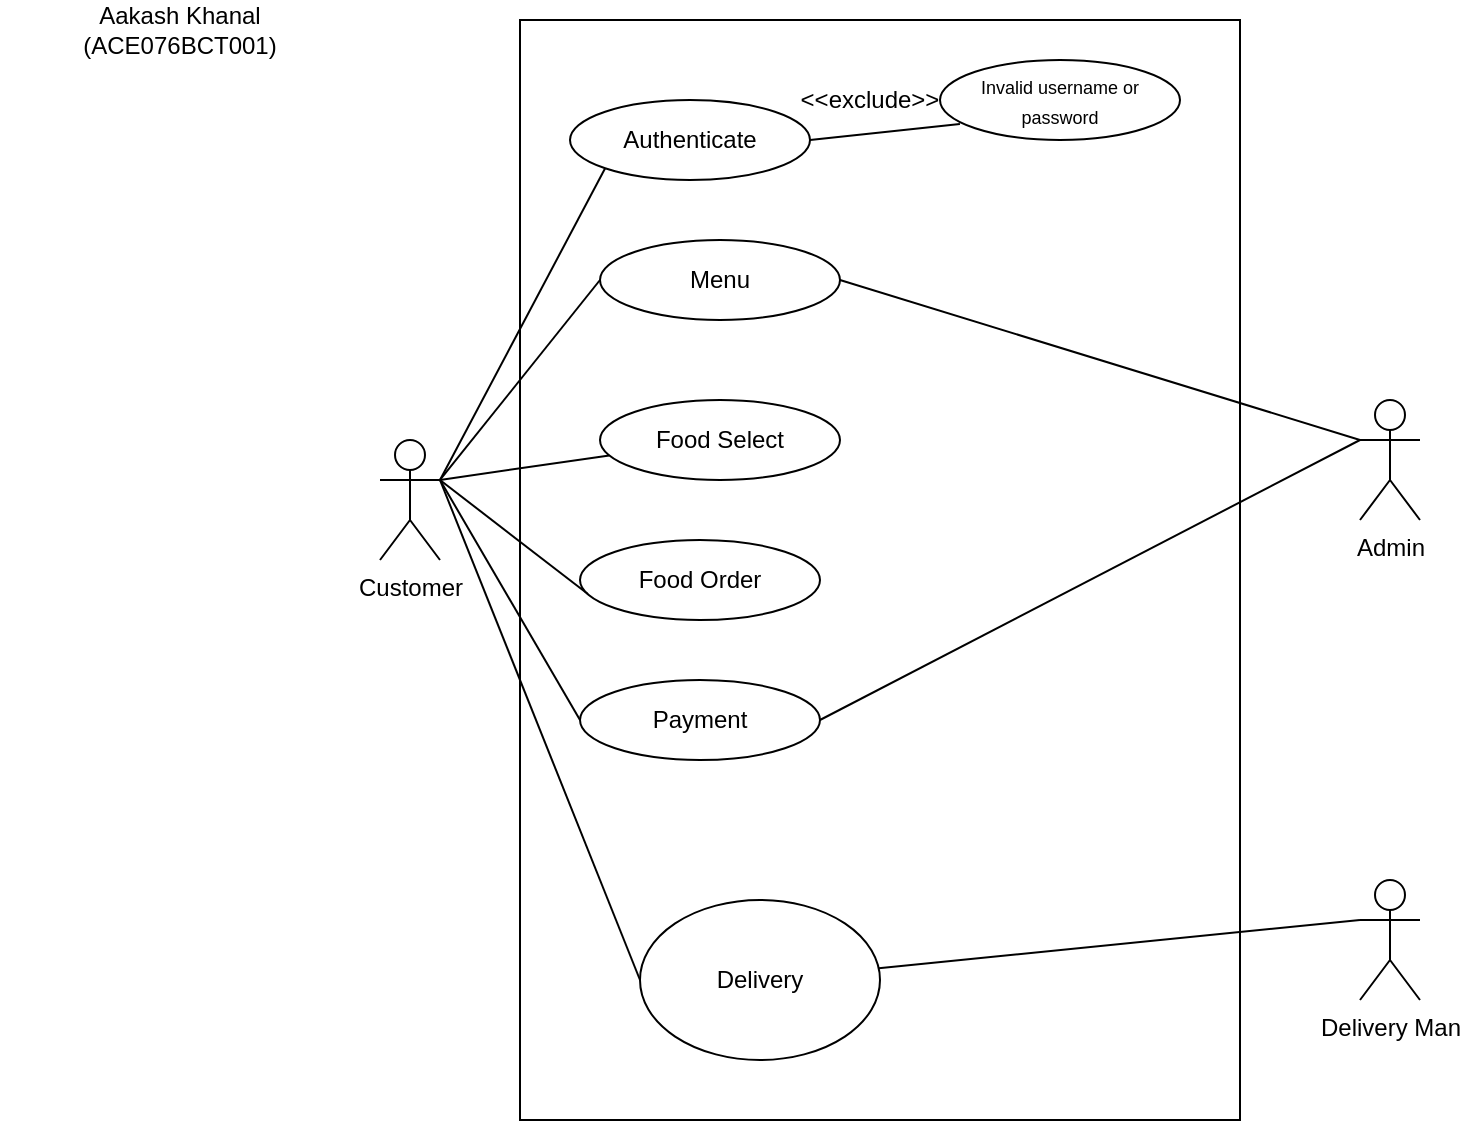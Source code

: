 <mxfile version="20.2.2" type="github">
  <diagram id="nItLGhpOOFr8giKCAfiV" name="Page-1">
    <mxGraphModel dx="1108" dy="461" grid="1" gridSize="10" guides="1" tooltips="1" connect="1" arrows="1" fold="1" page="1" pageScale="1" pageWidth="850" pageHeight="1100" math="0" shadow="0">
      <root>
        <mxCell id="0" />
        <mxCell id="1" parent="0" />
        <mxCell id="3Gd21zpAQsIrVVOiICxv-1" value="Customer" style="shape=umlActor;verticalLabelPosition=bottom;verticalAlign=top;html=1;outlineConnect=0;" vertex="1" parent="1">
          <mxGeometry x="210" y="230" width="30" height="60" as="geometry" />
        </mxCell>
        <mxCell id="3Gd21zpAQsIrVVOiICxv-2" value="" style="rounded=0;whiteSpace=wrap;html=1;" vertex="1" parent="1">
          <mxGeometry x="280" y="20" width="360" height="550" as="geometry" />
        </mxCell>
        <mxCell id="3Gd21zpAQsIrVVOiICxv-3" value="Authenticate" style="ellipse;whiteSpace=wrap;html=1;" vertex="1" parent="1">
          <mxGeometry x="305" y="60" width="120" height="40" as="geometry" />
        </mxCell>
        <mxCell id="3Gd21zpAQsIrVVOiICxv-4" value="" style="endArrow=none;html=1;rounded=0;exitX=1;exitY=0.333;exitDx=0;exitDy=0;exitPerimeter=0;entryX=0;entryY=1;entryDx=0;entryDy=0;" edge="1" parent="1" source="3Gd21zpAQsIrVVOiICxv-1" target="3Gd21zpAQsIrVVOiICxv-3">
          <mxGeometry width="50" height="50" relative="1" as="geometry">
            <mxPoint x="400" y="260" as="sourcePoint" />
            <mxPoint x="450" y="210" as="targetPoint" />
          </mxGeometry>
        </mxCell>
        <mxCell id="3Gd21zpAQsIrVVOiICxv-5" value="&lt;span style=&quot;font-size: 9px;&quot;&gt;Invalid username or password&lt;/span&gt;" style="ellipse;whiteSpace=wrap;html=1;" vertex="1" parent="1">
          <mxGeometry x="490" y="40" width="120" height="40" as="geometry" />
        </mxCell>
        <mxCell id="3Gd21zpAQsIrVVOiICxv-6" value="" style="endArrow=none;html=1;rounded=0;exitX=1;exitY=0.5;exitDx=0;exitDy=0;entryX=0.083;entryY=0.8;entryDx=0;entryDy=0;entryPerimeter=0;" edge="1" parent="1" source="3Gd21zpAQsIrVVOiICxv-3" target="3Gd21zpAQsIrVVOiICxv-5">
          <mxGeometry width="50" height="50" relative="1" as="geometry">
            <mxPoint x="400" y="260" as="sourcePoint" />
            <mxPoint x="450" y="210" as="targetPoint" />
          </mxGeometry>
        </mxCell>
        <mxCell id="3Gd21zpAQsIrVVOiICxv-7" value="&amp;lt;&amp;lt;exclude&amp;gt;&amp;gt;" style="text;html=1;strokeColor=none;fillColor=none;align=center;verticalAlign=middle;whiteSpace=wrap;rounded=0;" vertex="1" parent="1">
          <mxGeometry x="425" y="45" width="60" height="30" as="geometry" />
        </mxCell>
        <mxCell id="3Gd21zpAQsIrVVOiICxv-8" value="Menu" style="ellipse;whiteSpace=wrap;html=1;" vertex="1" parent="1">
          <mxGeometry x="320" y="130" width="120" height="40" as="geometry" />
        </mxCell>
        <mxCell id="3Gd21zpAQsIrVVOiICxv-9" value="" style="endArrow=none;html=1;rounded=0;exitX=1;exitY=0.333;exitDx=0;exitDy=0;exitPerimeter=0;entryX=0;entryY=0.5;entryDx=0;entryDy=0;" edge="1" parent="1" source="3Gd21zpAQsIrVVOiICxv-1" target="3Gd21zpAQsIrVVOiICxv-8">
          <mxGeometry width="50" height="50" relative="1" as="geometry">
            <mxPoint x="250" y="260" as="sourcePoint" />
            <mxPoint x="332.574" y="104.142" as="targetPoint" />
          </mxGeometry>
        </mxCell>
        <mxCell id="3Gd21zpAQsIrVVOiICxv-10" value="Food Select" style="ellipse;whiteSpace=wrap;html=1;" vertex="1" parent="1">
          <mxGeometry x="320" y="210" width="120" height="40" as="geometry" />
        </mxCell>
        <mxCell id="3Gd21zpAQsIrVVOiICxv-11" value="" style="endArrow=none;html=1;rounded=0;exitX=1;exitY=0.333;exitDx=0;exitDy=0;exitPerimeter=0;" edge="1" parent="1" source="3Gd21zpAQsIrVVOiICxv-1" target="3Gd21zpAQsIrVVOiICxv-10">
          <mxGeometry width="50" height="50" relative="1" as="geometry">
            <mxPoint x="250" y="260" as="sourcePoint" />
            <mxPoint x="330" y="160" as="targetPoint" />
          </mxGeometry>
        </mxCell>
        <mxCell id="3Gd21zpAQsIrVVOiICxv-12" value="Food Order" style="ellipse;whiteSpace=wrap;html=1;" vertex="1" parent="1">
          <mxGeometry x="310" y="280" width="120" height="40" as="geometry" />
        </mxCell>
        <mxCell id="3Gd21zpAQsIrVVOiICxv-13" value="" style="endArrow=none;html=1;rounded=0;entryX=0.033;entryY=0.675;entryDx=0;entryDy=0;entryPerimeter=0;" edge="1" parent="1" target="3Gd21zpAQsIrVVOiICxv-12">
          <mxGeometry width="50" height="50" relative="1" as="geometry">
            <mxPoint x="240" y="250" as="sourcePoint" />
            <mxPoint x="334.851" y="247.878" as="targetPoint" />
          </mxGeometry>
        </mxCell>
        <mxCell id="3Gd21zpAQsIrVVOiICxv-14" value="Payment" style="ellipse;whiteSpace=wrap;html=1;" vertex="1" parent="1">
          <mxGeometry x="310" y="350" width="120" height="40" as="geometry" />
        </mxCell>
        <mxCell id="3Gd21zpAQsIrVVOiICxv-15" value="" style="endArrow=none;html=1;rounded=0;exitX=1;exitY=0.333;exitDx=0;exitDy=0;exitPerimeter=0;entryX=0;entryY=0.5;entryDx=0;entryDy=0;" edge="1" parent="1" source="3Gd21zpAQsIrVVOiICxv-1" target="3Gd21zpAQsIrVVOiICxv-14">
          <mxGeometry width="50" height="50" relative="1" as="geometry">
            <mxPoint x="400" y="490" as="sourcePoint" />
            <mxPoint x="450" y="440" as="targetPoint" />
          </mxGeometry>
        </mxCell>
        <mxCell id="3Gd21zpAQsIrVVOiICxv-16" value="Delivery" style="ellipse;whiteSpace=wrap;html=1;" vertex="1" parent="1">
          <mxGeometry x="340" y="460" width="120" height="80" as="geometry" />
        </mxCell>
        <mxCell id="3Gd21zpAQsIrVVOiICxv-17" value="" style="endArrow=none;html=1;rounded=0;entryX=0;entryY=0.5;entryDx=0;entryDy=0;" edge="1" parent="1" target="3Gd21zpAQsIrVVOiICxv-16">
          <mxGeometry width="50" height="50" relative="1" as="geometry">
            <mxPoint x="240" y="250" as="sourcePoint" />
            <mxPoint x="450" y="440" as="targetPoint" />
          </mxGeometry>
        </mxCell>
        <mxCell id="3Gd21zpAQsIrVVOiICxv-19" value="Admin" style="shape=umlActor;verticalLabelPosition=bottom;verticalAlign=top;html=1;outlineConnect=0;" vertex="1" parent="1">
          <mxGeometry x="700" y="210" width="30" height="60" as="geometry" />
        </mxCell>
        <mxCell id="3Gd21zpAQsIrVVOiICxv-20" value="" style="endArrow=none;html=1;rounded=0;entryX=1;entryY=0.5;entryDx=0;entryDy=0;exitX=0;exitY=0.333;exitDx=0;exitDy=0;exitPerimeter=0;" edge="1" parent="1" source="3Gd21zpAQsIrVVOiICxv-19" target="3Gd21zpAQsIrVVOiICxv-8">
          <mxGeometry width="50" height="50" relative="1" as="geometry">
            <mxPoint x="400" y="300" as="sourcePoint" />
            <mxPoint x="450" y="250" as="targetPoint" />
          </mxGeometry>
        </mxCell>
        <mxCell id="3Gd21zpAQsIrVVOiICxv-21" value="" style="endArrow=none;html=1;rounded=0;entryX=1;entryY=0.5;entryDx=0;entryDy=0;" edge="1" parent="1" target="3Gd21zpAQsIrVVOiICxv-14">
          <mxGeometry width="50" height="50" relative="1" as="geometry">
            <mxPoint x="700" y="230" as="sourcePoint" />
            <mxPoint x="450" y="160" as="targetPoint" />
          </mxGeometry>
        </mxCell>
        <mxCell id="3Gd21zpAQsIrVVOiICxv-22" value="Delivery Man" style="shape=umlActor;verticalLabelPosition=bottom;verticalAlign=top;html=1;outlineConnect=0;" vertex="1" parent="1">
          <mxGeometry x="700" y="450" width="30" height="60" as="geometry" />
        </mxCell>
        <mxCell id="3Gd21zpAQsIrVVOiICxv-23" value="" style="endArrow=none;html=1;rounded=0;entryX=0;entryY=0.333;entryDx=0;entryDy=0;entryPerimeter=0;" edge="1" parent="1" source="3Gd21zpAQsIrVVOiICxv-16" target="3Gd21zpAQsIrVVOiICxv-22">
          <mxGeometry width="50" height="50" relative="1" as="geometry">
            <mxPoint x="400" y="410" as="sourcePoint" />
            <mxPoint x="450" y="360" as="targetPoint" />
          </mxGeometry>
        </mxCell>
        <mxCell id="3Gd21zpAQsIrVVOiICxv-24" value="Aakash Khanal (ACE076BCT001)" style="text;html=1;strokeColor=none;fillColor=none;align=center;verticalAlign=middle;whiteSpace=wrap;rounded=0;" vertex="1" parent="1">
          <mxGeometry x="20" y="10" width="180" height="30" as="geometry" />
        </mxCell>
      </root>
    </mxGraphModel>
  </diagram>
</mxfile>
